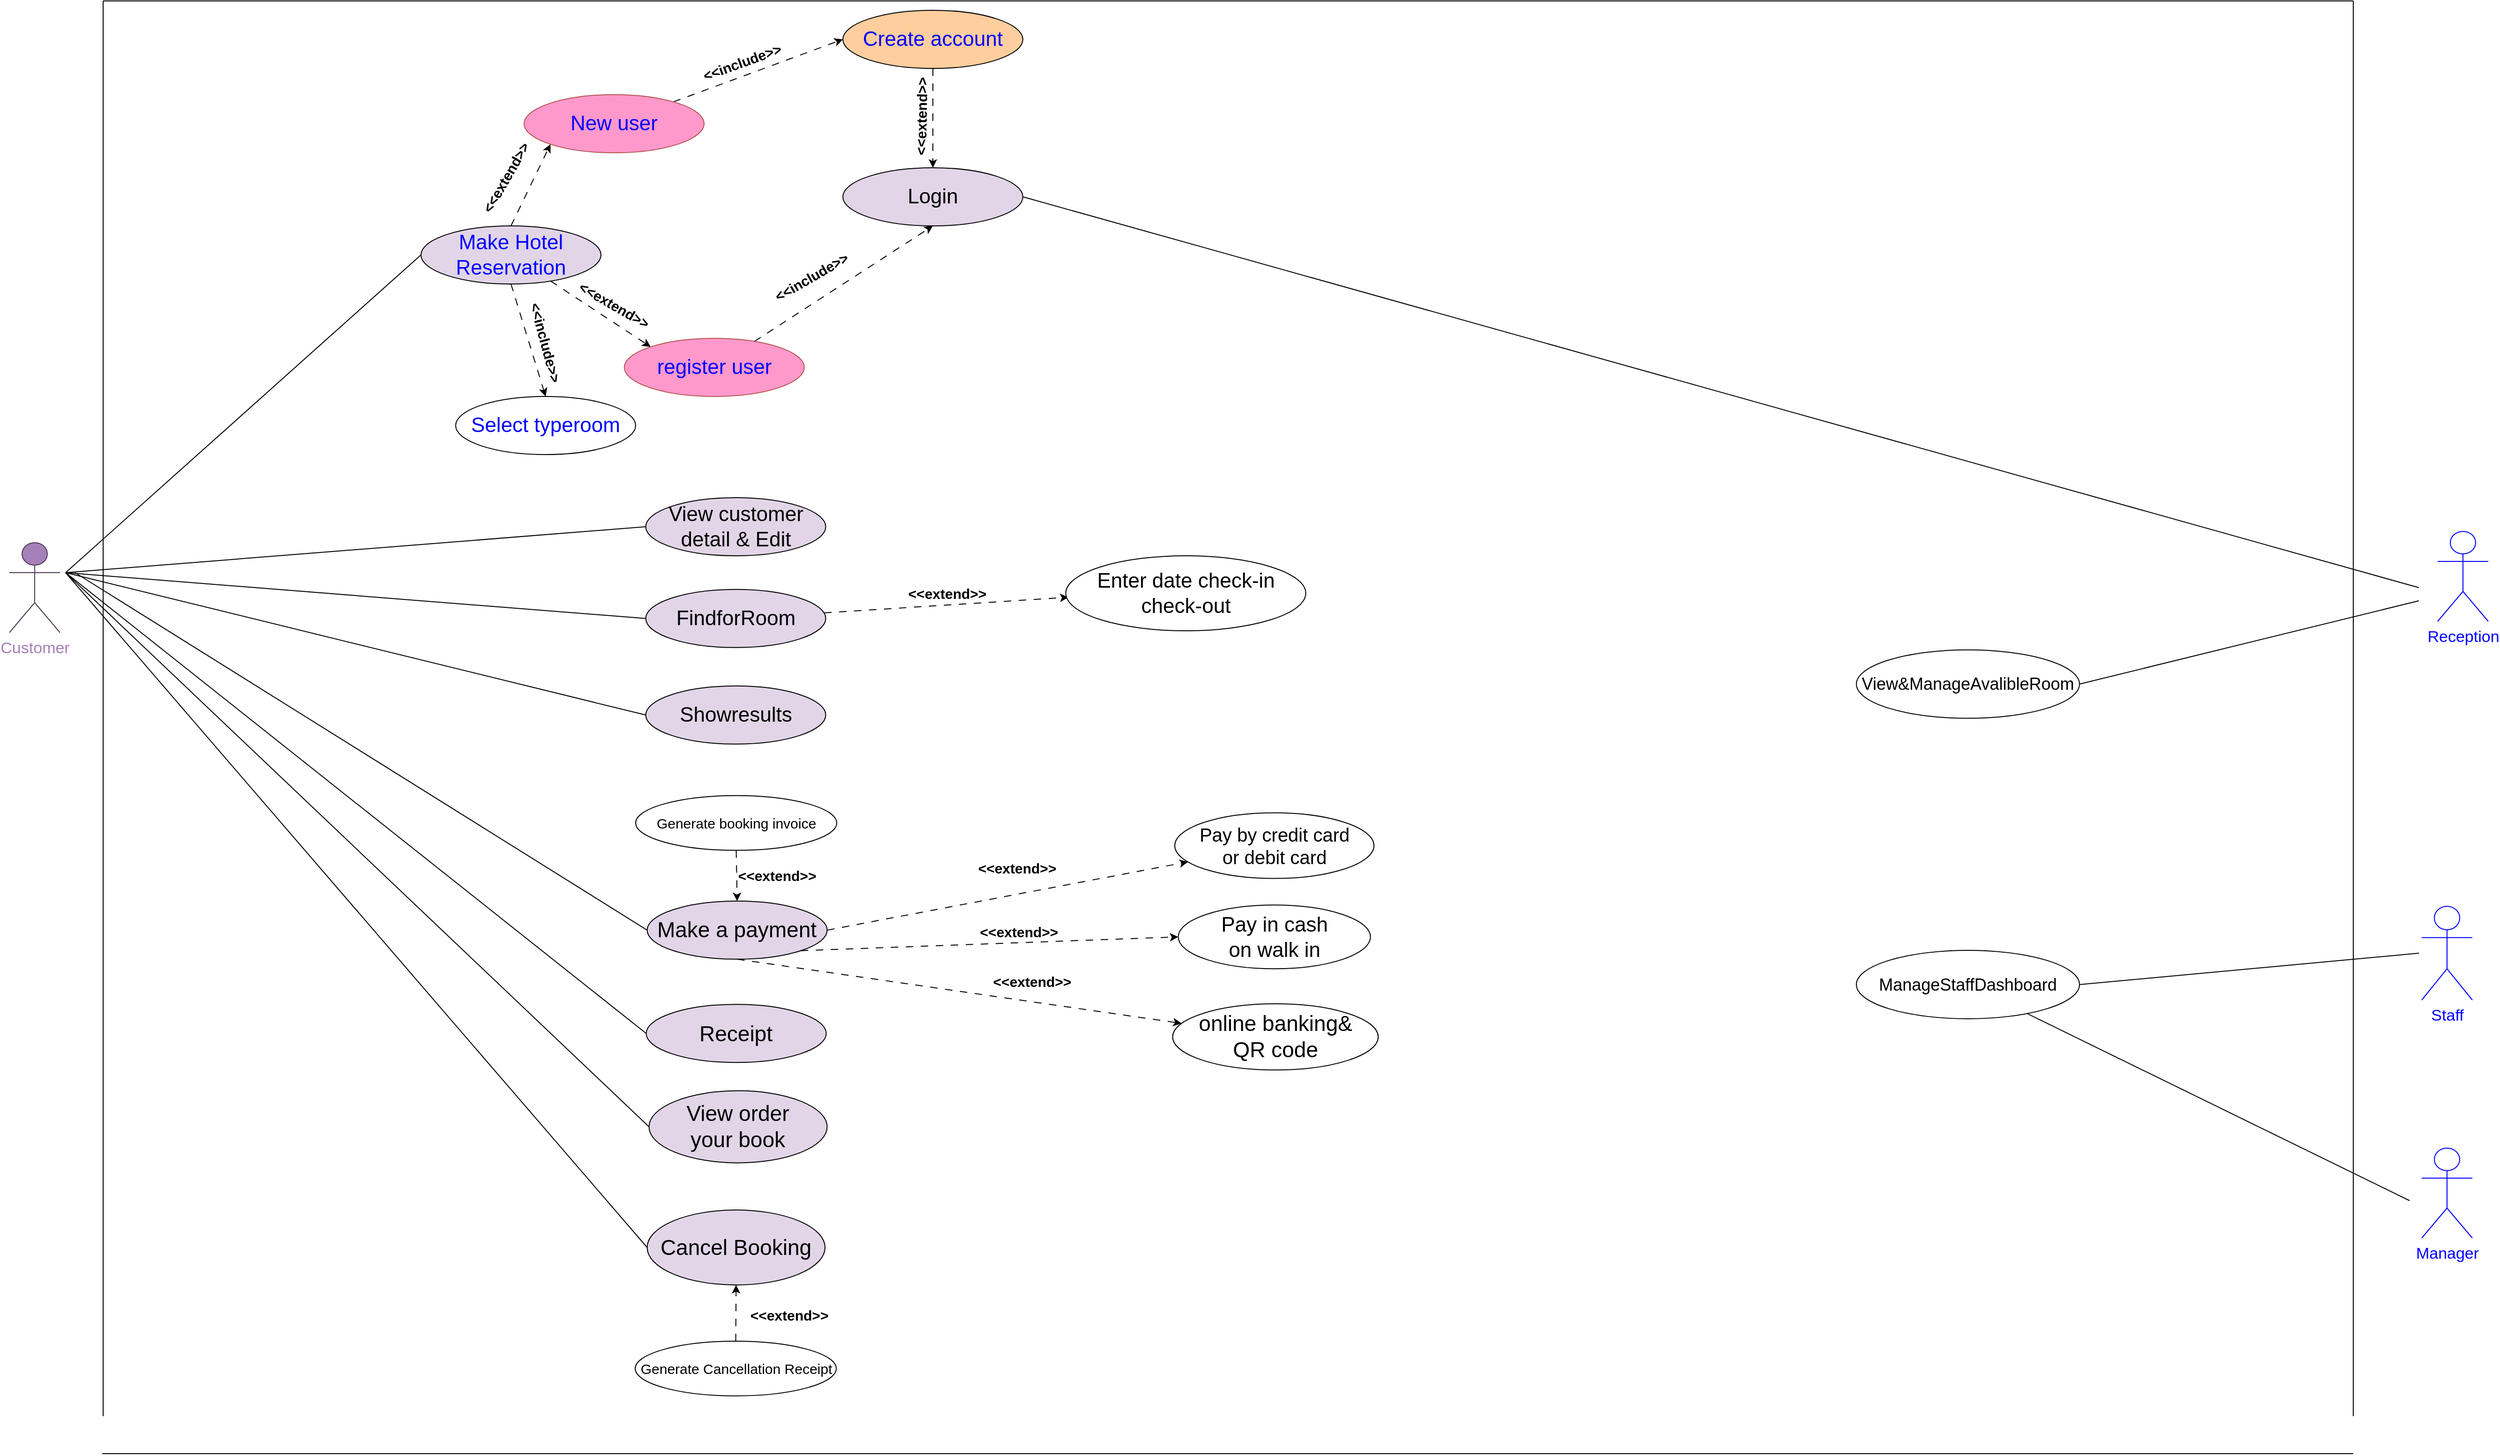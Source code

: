 <mxfile version="23.1.1" type="github">
  <diagram name="Page-1" id="PbKWOQbX_1PaZ53Zm29W">
    <mxGraphModel dx="3398" dy="2226" grid="1" gridSize="10" guides="1" tooltips="1" connect="1" arrows="1" fold="1" page="1" pageScale="1" pageWidth="2336" pageHeight="1654" background="#ffffff" math="0" shadow="0">
      <root>
        <mxCell id="0" />
        <mxCell id="1" parent="0" />
        <mxCell id="sUf9XbAU1CUpJkNU1rNn-33" style="rounded=0;orthogonalLoop=1;jettySize=auto;html=1;exitX=0.5;exitY=1;exitDx=0;exitDy=0;entryX=0.5;entryY=0;entryDx=0;entryDy=0;dashed=1;dashPattern=8 8;" parent="1" source="abd4hCFFGXDO6NItZaRm-3" target="abd4hCFFGXDO6NItZaRm-5" edge="1">
          <mxGeometry relative="1" as="geometry" />
        </mxCell>
        <mxCell id="abd4hCFFGXDO6NItZaRm-3" value="&lt;font style=&quot;font-size: 22px;&quot;&gt;Create account&lt;/font&gt;" style="ellipse;whiteSpace=wrap;html=1;fillColor=#FFCE9F;fontColor=#0000FF;" parent="1" vertex="1">
          <mxGeometry x="539" y="-70" width="192" height="62" as="geometry" />
        </mxCell>
        <mxCell id="abd4hCFFGXDO6NItZaRm-5" value="&lt;font style=&quot;font-size: 22px;&quot;&gt;Login&lt;/font&gt;" style="ellipse;whiteSpace=wrap;html=1;fillColor=#E1D5E7;" parent="1" vertex="1">
          <mxGeometry x="539" y="98" width="192" height="62" as="geometry" />
        </mxCell>
        <mxCell id="HL9QSUcujs9zinH3Ey6S-14" style="edgeStyle=none;shape=connector;rounded=0;orthogonalLoop=1;jettySize=auto;html=1;exitX=0;exitY=0.5;exitDx=0;exitDy=0;labelBackgroundColor=default;fontFamily=Helvetica;fontSize=11;fontColor=default;endArrow=none;endFill=0;" parent="1" source="abd4hCFFGXDO6NItZaRm-7" edge="1">
          <mxGeometry relative="1" as="geometry">
            <mxPoint x="-290" y="530" as="targetPoint" />
          </mxGeometry>
        </mxCell>
        <mxCell id="HL9QSUcujs9zinH3Ey6S-28" style="edgeStyle=none;shape=connector;rounded=0;orthogonalLoop=1;jettySize=auto;html=1;exitX=0.5;exitY=0;exitDx=0;exitDy=0;labelBackgroundColor=default;fontFamily=Helvetica;fontSize=11;fontColor=default;endArrow=classic;endFill=1;dashed=1;dashPattern=8 8;entryX=0;entryY=1;entryDx=0;entryDy=0;" parent="1" source="abd4hCFFGXDO6NItZaRm-7" target="sUf9XbAU1CUpJkNU1rNn-29" edge="1">
          <mxGeometry relative="1" as="geometry">
            <mxPoint x="279" as="targetPoint" />
          </mxGeometry>
        </mxCell>
        <mxCell id="sUf9XbAU1CUpJkNU1rNn-31" style="rounded=0;orthogonalLoop=1;jettySize=auto;html=1;entryX=0;entryY=0;entryDx=0;entryDy=0;dashed=1;dashPattern=8 8;" parent="1" source="abd4hCFFGXDO6NItZaRm-7" target="sUf9XbAU1CUpJkNU1rNn-30" edge="1">
          <mxGeometry relative="1" as="geometry" />
        </mxCell>
        <mxCell id="abd4hCFFGXDO6NItZaRm-7" value="&lt;font style=&quot;font-size: 22px;&quot;&gt;Make Hotel Reservation&lt;/font&gt;" style="ellipse;whiteSpace=wrap;html=1;fillColor=#E1D5E7;fontColor=#0000FF;" parent="1" vertex="1">
          <mxGeometry x="89" y="160" width="192" height="62" as="geometry" />
        </mxCell>
        <mxCell id="HL9QSUcujs9zinH3Ey6S-13" style="edgeStyle=none;shape=connector;rounded=0;orthogonalLoop=1;jettySize=auto;html=1;exitX=0;exitY=0.5;exitDx=0;exitDy=0;labelBackgroundColor=default;fontFamily=Helvetica;fontSize=11;fontColor=default;endArrow=none;endFill=0;" parent="1" source="abd4hCFFGXDO6NItZaRm-8" edge="1">
          <mxGeometry relative="1" as="geometry">
            <mxPoint x="-290" y="530" as="targetPoint" />
          </mxGeometry>
        </mxCell>
        <mxCell id="sUf9XbAU1CUpJkNU1rNn-21" value="" style="rounded=0;orthogonalLoop=1;jettySize=auto;html=1;dashed=1;dashPattern=8 8;strokeColor=#000000;" parent="1" source="abd4hCFFGXDO6NItZaRm-8" edge="1">
          <mxGeometry relative="1" as="geometry">
            <mxPoint x="779.588" y="556.277" as="targetPoint" />
          </mxGeometry>
        </mxCell>
        <mxCell id="abd4hCFFGXDO6NItZaRm-8" value="&lt;font style=&quot;font-size: 22px;&quot;&gt;FindforRoom&lt;/font&gt;" style="ellipse;whiteSpace=wrap;html=1;fillColor=#E1D5E7;" parent="1" vertex="1">
          <mxGeometry x="328.75" y="547.9" width="192" height="62" as="geometry" />
        </mxCell>
        <mxCell id="abd4hCFFGXDO6NItZaRm-9" value="&lt;font color=&quot;#a680b8&quot; style=&quot;font-size: 17px;&quot;&gt;Customer&lt;/font&gt;" style="shape=umlActor;verticalLabelPosition=bottom;verticalAlign=top;html=1;outlineConnect=0;strokeColor=#4E3C57;fillColor=#A680B8;" parent="1" vertex="1">
          <mxGeometry x="-350" y="498" width="54" height="96" as="geometry" />
        </mxCell>
        <mxCell id="HL9QSUcujs9zinH3Ey6S-16" style="edgeStyle=none;shape=connector;rounded=0;orthogonalLoop=1;jettySize=auto;html=1;exitX=0;exitY=0.5;exitDx=0;exitDy=0;labelBackgroundColor=default;fontFamily=Helvetica;fontSize=11;fontColor=default;endArrow=none;endFill=0;" parent="1" source="abd4hCFFGXDO6NItZaRm-10" edge="1">
          <mxGeometry relative="1" as="geometry">
            <mxPoint x="-280" y="530" as="targetPoint" />
          </mxGeometry>
        </mxCell>
        <mxCell id="sUf9XbAU1CUpJkNU1rNn-3" style="rounded=0;orthogonalLoop=1;jettySize=auto;html=1;exitX=0.5;exitY=1;exitDx=0;exitDy=0;dashed=1;dashPattern=8 8;strokeColor=#000000;" parent="1" source="abd4hCFFGXDO6NItZaRm-10" target="sUf9XbAU1CUpJkNU1rNn-2" edge="1">
          <mxGeometry relative="1" as="geometry" />
        </mxCell>
        <mxCell id="abd4hCFFGXDO6NItZaRm-10" value="&lt;font style=&quot;font-size: 23px;&quot;&gt;Make a payment&lt;/font&gt;" style="ellipse;whiteSpace=wrap;html=1;fillColor=#E1D5E7;" parent="1" vertex="1">
          <mxGeometry x="330.25" y="880.43" width="192" height="62" as="geometry" />
        </mxCell>
        <mxCell id="HL9QSUcujs9zinH3Ey6S-19" style="edgeStyle=none;shape=connector;rounded=0;orthogonalLoop=1;jettySize=auto;html=1;exitX=0;exitY=0.5;exitDx=0;exitDy=0;labelBackgroundColor=default;fontFamily=Helvetica;fontSize=11;fontColor=default;endArrow=none;endFill=0;" parent="1" source="abd4hCFFGXDO6NItZaRm-12" edge="1">
          <mxGeometry relative="1" as="geometry">
            <mxPoint x="-290" y="530" as="targetPoint" />
          </mxGeometry>
        </mxCell>
        <mxCell id="abd4hCFFGXDO6NItZaRm-12" value="&lt;font style=&quot;font-size: 23px;&quot;&gt;View order&lt;br&gt;your book&lt;/font&gt;" style="ellipse;whiteSpace=wrap;html=1;fillColor=#E1D5E7;" parent="1" vertex="1">
          <mxGeometry x="332.25" y="1082.75" width="190" height="77" as="geometry" />
        </mxCell>
        <mxCell id="HL9QSUcujs9zinH3Ey6S-21" style="edgeStyle=none;shape=connector;rounded=0;orthogonalLoop=1;jettySize=auto;html=1;exitX=0;exitY=0.5;exitDx=0;exitDy=0;labelBackgroundColor=default;fontFamily=Helvetica;fontSize=11;fontColor=default;endArrow=none;endFill=0;" parent="1" source="abd4hCFFGXDO6NItZaRm-14" edge="1">
          <mxGeometry relative="1" as="geometry">
            <mxPoint x="-290" y="530" as="targetPoint" />
          </mxGeometry>
        </mxCell>
        <mxCell id="abd4hCFFGXDO6NItZaRm-14" value="&lt;span style=&quot;font-size: 23px;&quot;&gt;Cancel Booking&lt;/span&gt;" style="ellipse;whiteSpace=wrap;html=1;fillColor=#E1D5E7;" parent="1" vertex="1">
          <mxGeometry x="330.25" y="1210" width="189.75" height="80" as="geometry" />
        </mxCell>
        <mxCell id="abd4hCFFGXDO6NItZaRm-17" value="&lt;font color=&quot;#0000ff&quot; style=&quot;font-size: 22px;&quot;&gt;Select typeroom&lt;/font&gt;" style="ellipse;whiteSpace=wrap;html=1;" parent="1" vertex="1">
          <mxGeometry x="126" y="342" width="192" height="62" as="geometry" />
        </mxCell>
        <mxCell id="abd4hCFFGXDO6NItZaRm-24" value="&lt;font style=&quot;font-size: 20px;&quot;&gt;Pay by credit card&lt;br&gt;or debit card&lt;/font&gt;" style="ellipse;whiteSpace=wrap;html=1;" parent="1" vertex="1">
          <mxGeometry x="893" y="786.27" width="212.5" height="70" as="geometry" />
        </mxCell>
        <mxCell id="abd4hCFFGXDO6NItZaRm-25" value="&lt;font style=&quot;font-size: 22px;&quot;&gt;Pay in cash&lt;br&gt;on walk in&lt;/font&gt;" style="ellipse;whiteSpace=wrap;html=1;" parent="1" vertex="1">
          <mxGeometry x="896.75" y="884.64" width="205" height="68" as="geometry" />
        </mxCell>
        <mxCell id="abd4hCFFGXDO6NItZaRm-28" value="&lt;font color=&quot;#0000ff&quot; style=&quot;font-size: 17px;&quot;&gt;Reception&lt;/font&gt;" style="shape=umlActor;verticalLabelPosition=bottom;verticalAlign=top;html=1;outlineConnect=0;fillColor=none;strokeColor=#0000FF;" parent="1" vertex="1">
          <mxGeometry x="2240" y="486" width="54" height="96" as="geometry" />
        </mxCell>
        <mxCell id="abd4hCFFGXDO6NItZaRm-44" value="&lt;font color=&quot;#0000ff&quot; style=&quot;font-size: 17px;&quot;&gt;Manager&lt;/font&gt;" style="shape=umlActor;verticalLabelPosition=bottom;verticalAlign=top;html=1;outlineConnect=0;strokeColor=#0000FF;" parent="1" vertex="1">
          <mxGeometry x="2223" y="1144" width="54" height="96" as="geometry" />
        </mxCell>
        <mxCell id="abd4hCFFGXDO6NItZaRm-45" value="&lt;font color=&quot;#0000ff&quot; style=&quot;font-size: 17px;&quot;&gt;Staff&lt;/font&gt;" style="shape=umlActor;verticalLabelPosition=bottom;verticalAlign=top;html=1;outlineConnect=0;strokeColor=#0000FF;" parent="1" vertex="1">
          <mxGeometry x="2223" y="886" width="54" height="100" as="geometry" />
        </mxCell>
        <mxCell id="HL9QSUcujs9zinH3Ey6S-56" value="&lt;span style=&quot;font-size: 15px;&quot;&gt;&lt;b&gt;&amp;lt;&amp;lt;extend&amp;gt;&amp;gt;&lt;/b&gt;&lt;/span&gt;" style="text;html=1;strokeColor=none;fillColor=none;align=center;verticalAlign=middle;whiteSpace=wrap;rounded=0;fontSize=11;fontFamily=Helvetica;fontColor=default;rotation=0;" parent="1" vertex="1">
          <mxGeometry x="695.14" y="833.01" width="60" height="23.26" as="geometry" />
        </mxCell>
        <mxCell id="GftgdVyr85LCpUTzxrJk-7" style="edgeStyle=none;shape=connector;rounded=0;orthogonalLoop=1;jettySize=auto;html=1;exitX=1;exitY=0.5;exitDx=0;exitDy=0;labelBackgroundColor=default;fontFamily=Helvetica;fontSize=11;fontColor=default;endArrow=none;endFill=0;strokeColor=#000000;" parent="1" source="GftgdVyr85LCpUTzxrJk-8" edge="1">
          <mxGeometry relative="1" as="geometry">
            <mxPoint x="2220" y="936" as="targetPoint" />
          </mxGeometry>
        </mxCell>
        <mxCell id="GftgdVyr85LCpUTzxrJk-8" value="&lt;font style=&quot;font-size: 18px;&quot;&gt;ManageStaffDashboard&lt;/font&gt;" style="ellipse;whiteSpace=wrap;html=1;strokeColor=#000000;fillColor=#FFFFFF;" parent="1" vertex="1">
          <mxGeometry x="1620" y="933" width="238" height="73" as="geometry" />
        </mxCell>
        <mxCell id="GftgdVyr85LCpUTzxrJk-20" style="edgeStyle=none;shape=connector;rounded=0;orthogonalLoop=1;jettySize=auto;html=1;labelBackgroundColor=default;fontFamily=Helvetica;fontSize=11;fontColor=default;endArrow=none;endFill=0;exitX=1;exitY=0.5;exitDx=0;exitDy=0;" parent="1" source="abd4hCFFGXDO6NItZaRm-5" edge="1">
          <mxGeometry relative="1" as="geometry">
            <mxPoint x="2220" y="546" as="targetPoint" />
            <mxPoint x="1830" y="326" as="sourcePoint" />
          </mxGeometry>
        </mxCell>
        <mxCell id="plUVZPzh_fyqtbzstCr8-10" value="" style="endArrow=none;html=1;rounded=0;" parent="1" edge="1">
          <mxGeometry width="50" height="50" relative="1" as="geometry">
            <mxPoint x="-250" y="1430" as="sourcePoint" />
            <mxPoint x="-250" y="-80" as="targetPoint" />
          </mxGeometry>
        </mxCell>
        <mxCell id="plUVZPzh_fyqtbzstCr8-11" value="" style="endArrow=none;html=1;rounded=0;" parent="1" edge="1">
          <mxGeometry width="50" height="50" relative="1" as="geometry">
            <mxPoint x="-250" y="-80" as="sourcePoint" />
            <mxPoint x="2150" y="-80" as="targetPoint" />
          </mxGeometry>
        </mxCell>
        <mxCell id="plUVZPzh_fyqtbzstCr8-12" value="" style="endArrow=none;html=1;rounded=0;" parent="1" edge="1">
          <mxGeometry width="50" height="50" relative="1" as="geometry">
            <mxPoint x="2150" y="1430" as="sourcePoint" />
            <mxPoint x="2150" y="-80" as="targetPoint" />
          </mxGeometry>
        </mxCell>
        <mxCell id="plUVZPzh_fyqtbzstCr8-13" value="" style="endArrow=none;html=1;rounded=0;" parent="1" edge="1">
          <mxGeometry width="50" height="50" relative="1" as="geometry">
            <mxPoint x="-251" y="1470" as="sourcePoint" />
            <mxPoint x="2150" y="1470" as="targetPoint" />
          </mxGeometry>
        </mxCell>
        <mxCell id="XAenuANLJw4w3M3-tW0u-19" style="edgeStyle=none;shape=connector;rounded=0;orthogonalLoop=1;jettySize=auto;html=1;exitX=1;exitY=0.5;exitDx=0;exitDy=0;labelBackgroundColor=default;fontFamily=Helvetica;fontSize=11;fontColor=default;endArrow=classic;endFill=1;dashed=1;dashPattern=8 8;" parent="1" target="abd4hCFFGXDO6NItZaRm-24" edge="1" source="abd4hCFFGXDO6NItZaRm-10">
          <mxGeometry relative="1" as="geometry">
            <mxPoint x="702.25" y="804.19" as="sourcePoint" />
            <mxPoint x="870.25" y="804.64" as="targetPoint" />
          </mxGeometry>
        </mxCell>
        <mxCell id="XAenuANLJw4w3M3-tW0u-20" style="edgeStyle=none;shape=connector;rounded=0;orthogonalLoop=1;jettySize=auto;html=1;exitX=1;exitY=1;exitDx=0;exitDy=0;labelBackgroundColor=default;fontFamily=Helvetica;fontSize=11;fontColor=default;endArrow=classic;endFill=1;dashed=1;dashPattern=8 8;entryX=0;entryY=0.5;entryDx=0;entryDy=0;" parent="1" source="abd4hCFFGXDO6NItZaRm-10" target="abd4hCFFGXDO6NItZaRm-25" edge="1">
          <mxGeometry relative="1" as="geometry">
            <mxPoint x="1115.25" y="804.11" as="sourcePoint" />
            <mxPoint x="1270.25" y="804.64" as="targetPoint" />
          </mxGeometry>
        </mxCell>
        <mxCell id="XAenuANLJw4w3M3-tW0u-21" style="edgeStyle=none;shape=connector;rounded=0;orthogonalLoop=1;jettySize=auto;html=1;labelBackgroundColor=default;fontFamily=Helvetica;fontSize=11;fontColor=default;endArrow=none;endFill=0;strokeColor=#000000;" parent="1" source="GftgdVyr85LCpUTzxrJk-8" edge="1">
          <mxGeometry relative="1" as="geometry">
            <mxPoint x="2210" y="1200" as="targetPoint" />
            <mxPoint x="2010" y="1190" as="sourcePoint" />
          </mxGeometry>
        </mxCell>
        <mxCell id="XAenuANLJw4w3M3-tW0u-22" value="&lt;font style=&quot;font-size: 18px;&quot;&gt;View&amp;amp;ManageAvalibleRoom&lt;/font&gt;" style="ellipse;whiteSpace=wrap;html=1;strokeColor=#000000;fillColor=#FFFFFF;" parent="1" vertex="1">
          <mxGeometry x="1620" y="612.4" width="238" height="73" as="geometry" />
        </mxCell>
        <mxCell id="XAenuANLJw4w3M3-tW0u-23" style="edgeStyle=none;shape=connector;rounded=0;orthogonalLoop=1;jettySize=auto;html=1;exitX=1;exitY=0.5;exitDx=0;exitDy=0;labelBackgroundColor=default;fontFamily=Helvetica;fontSize=11;fontColor=default;endArrow=none;endFill=0;strokeColor=#000000;" parent="1" source="XAenuANLJw4w3M3-tW0u-22" edge="1">
          <mxGeometry relative="1" as="geometry">
            <mxPoint x="2220" y="560" as="targetPoint" />
            <mxPoint x="2018" y="618" as="sourcePoint" />
          </mxGeometry>
        </mxCell>
        <mxCell id="XAenuANLJw4w3M3-tW0u-25" value="&lt;span style=&quot;font-size: 23px;&quot;&gt;Receipt&lt;/span&gt;" style="ellipse;whiteSpace=wrap;html=1;fillColor=#E1D5E7;" parent="1" vertex="1">
          <mxGeometry x="329.25" y="990.64" width="192" height="62" as="geometry" />
        </mxCell>
        <mxCell id="XAenuANLJw4w3M3-tW0u-26" style="edgeStyle=none;shape=connector;rounded=0;orthogonalLoop=1;jettySize=auto;html=1;exitX=0;exitY=0.5;exitDx=0;exitDy=0;labelBackgroundColor=default;fontFamily=Helvetica;fontSize=11;fontColor=default;endArrow=none;endFill=0;" parent="1" source="XAenuANLJw4w3M3-tW0u-25" edge="1">
          <mxGeometry relative="1" as="geometry">
            <mxPoint x="-290" y="530" as="targetPoint" />
            <mxPoint x="430" y="1054" as="sourcePoint" />
          </mxGeometry>
        </mxCell>
        <mxCell id="sUf9XbAU1CUpJkNU1rNn-2" value="&lt;font style=&quot;font-size: 23px;&quot;&gt;online banking&amp;amp;&lt;br&gt;QR code&lt;/font&gt;" style="ellipse;whiteSpace=wrap;html=1;fillColor=#FFFFFF;" parent="1" vertex="1">
          <mxGeometry x="890.75" y="990" width="219.25" height="70.64" as="geometry" />
        </mxCell>
        <mxCell id="sUf9XbAU1CUpJkNU1rNn-4" value="&lt;span style=&quot;font-size: 15px;&quot;&gt;&lt;b&gt;&amp;lt;&amp;lt;extend&amp;gt;&amp;gt;&lt;/b&gt;&lt;/span&gt;" style="text;html=1;strokeColor=none;fillColor=none;align=center;verticalAlign=middle;whiteSpace=wrap;rounded=0;fontSize=11;fontFamily=Helvetica;fontColor=default;rotation=0;" parent="1" vertex="1">
          <mxGeometry x="675.89" y="900" width="101.57" height="25.79" as="geometry" />
        </mxCell>
        <mxCell id="sUf9XbAU1CUpJkNU1rNn-20" value="&lt;font style=&quot;font-size: 22px;&quot;&gt;Enter date check-in&lt;br&gt;check-out&lt;br&gt;&lt;/font&gt;" style="ellipse;whiteSpace=wrap;html=1;fillColor=#FFFFFF;" parent="1" vertex="1">
          <mxGeometry x="776.75" y="512" width="256" height="80" as="geometry" />
        </mxCell>
        <mxCell id="sUf9XbAU1CUpJkNU1rNn-22" value="&lt;span style=&quot;font-size: 15px;&quot;&gt;&lt;b&gt;&amp;lt;&amp;lt;extend&amp;gt;&amp;gt;&lt;/b&gt;&lt;/span&gt;" style="text;html=1;strokeColor=none;fillColor=none;align=center;verticalAlign=middle;whiteSpace=wrap;rounded=0;fontSize=11;fontFamily=Helvetica;fontColor=default;rotation=0;" parent="1" vertex="1">
          <mxGeometry x="596.75" y="537.9" width="106.89" height="28.21" as="geometry" />
        </mxCell>
        <mxCell id="sUf9XbAU1CUpJkNU1rNn-23" style="edgeStyle=none;shape=connector;rounded=0;orthogonalLoop=1;jettySize=auto;html=1;labelBackgroundColor=default;fontFamily=Helvetica;fontSize=11;fontColor=default;endArrow=none;endFill=0;exitX=0;exitY=0.5;exitDx=0;exitDy=0;" parent="1" source="sUf9XbAU1CUpJkNU1rNn-24" edge="1">
          <mxGeometry relative="1" as="geometry">
            <mxPoint x="-290" y="530" as="targetPoint" />
            <mxPoint x="410" y="410" as="sourcePoint" />
          </mxGeometry>
        </mxCell>
        <mxCell id="sUf9XbAU1CUpJkNU1rNn-24" value="&lt;font style=&quot;font-size: 22px;&quot;&gt;Showresults&lt;/font&gt;" style="ellipse;whiteSpace=wrap;html=1;fillColor=#E1D5E7;" parent="1" vertex="1">
          <mxGeometry x="328.75" y="650.9" width="192" height="62" as="geometry" />
        </mxCell>
        <mxCell id="sUf9XbAU1CUpJkNU1rNn-32" style="rounded=0;orthogonalLoop=1;jettySize=auto;html=1;entryX=0;entryY=0.5;entryDx=0;entryDy=0;dashed=1;dashPattern=8 8;" parent="1" source="sUf9XbAU1CUpJkNU1rNn-29" target="abd4hCFFGXDO6NItZaRm-3" edge="1">
          <mxGeometry relative="1" as="geometry" />
        </mxCell>
        <mxCell id="sUf9XbAU1CUpJkNU1rNn-29" value="&lt;font style=&quot;font-size: 22px;&quot;&gt;New user&lt;/font&gt;" style="ellipse;whiteSpace=wrap;html=1;fillColor=#FF99CC;strokeColor=#b85450;fontColor=#0000FF;" parent="1" vertex="1">
          <mxGeometry x="199" y="20" width="192" height="62" as="geometry" />
        </mxCell>
        <mxCell id="sUf9XbAU1CUpJkNU1rNn-34" style="rounded=0;orthogonalLoop=1;jettySize=auto;html=1;entryX=0.5;entryY=1;entryDx=0;entryDy=0;dashed=1;dashPattern=8 8;" parent="1" source="sUf9XbAU1CUpJkNU1rNn-30" target="abd4hCFFGXDO6NItZaRm-5" edge="1">
          <mxGeometry relative="1" as="geometry" />
        </mxCell>
        <mxCell id="sUf9XbAU1CUpJkNU1rNn-30" value="&lt;font style=&quot;font-size: 22px;&quot;&gt;register user&lt;/font&gt;" style="ellipse;whiteSpace=wrap;html=1;fillColor=#FF99CC;strokeColor=#b85450;fontColor=#0000FF;" parent="1" vertex="1">
          <mxGeometry x="305.89" y="280" width="192" height="62" as="geometry" />
        </mxCell>
        <mxCell id="sUf9XbAU1CUpJkNU1rNn-44" value="&lt;span style=&quot;font-size: 15px;&quot;&gt;&lt;b&gt;&amp;lt;&amp;lt;extend&amp;gt;&amp;gt;&lt;/b&gt;&lt;/span&gt;" style="text;html=1;strokeColor=none;fillColor=none;align=center;verticalAlign=middle;whiteSpace=wrap;rounded=0;fontSize=11;fontFamily=Helvetica;fontColor=default;rotation=-60;" parent="1" vertex="1">
          <mxGeometry x="126.0" y="94" width="106.89" height="28.21" as="geometry" />
        </mxCell>
        <mxCell id="sUf9XbAU1CUpJkNU1rNn-46" value="&lt;span style=&quot;font-size: 15px;&quot;&gt;&lt;b&gt;&amp;lt;&amp;lt;extend&amp;gt;&amp;gt;&lt;/b&gt;&lt;/span&gt;" style="text;html=1;strokeColor=none;fillColor=none;align=center;verticalAlign=middle;whiteSpace=wrap;rounded=0;fontSize=11;fontFamily=Helvetica;fontColor=default;rotation=30;" parent="1" vertex="1">
          <mxGeometry x="241.56" y="230.0" width="106.89" height="28.21" as="geometry" />
        </mxCell>
        <mxCell id="sUf9XbAU1CUpJkNU1rNn-47" value="&lt;span style=&quot;font-size: 15px;&quot;&gt;&lt;b&gt;&amp;lt;&amp;lt;include&amp;gt;&amp;gt;&lt;/b&gt;&lt;/span&gt;" style="text;html=1;strokeColor=none;fillColor=none;align=center;verticalAlign=middle;whiteSpace=wrap;rounded=0;fontSize=11;fontFamily=Helvetica;fontColor=default;rotation=-20;" parent="1" vertex="1">
          <mxGeometry x="378.0" y="-29.21" width="106.89" height="28.21" as="geometry" />
        </mxCell>
        <mxCell id="sUf9XbAU1CUpJkNU1rNn-50" value="&lt;span style=&quot;font-size: 15px;&quot;&gt;&lt;b&gt;&amp;lt;&amp;lt;include&amp;gt;&amp;gt;&lt;/b&gt;&lt;/span&gt;" style="text;html=1;strokeColor=none;fillColor=none;align=center;verticalAlign=middle;whiteSpace=wrap;rounded=0;fontSize=11;fontFamily=Helvetica;fontColor=default;rotation=-30;" parent="1" vertex="1">
          <mxGeometry x="452.11" y="200" width="106.89" height="28.21" as="geometry" />
        </mxCell>
        <mxCell id="sUf9XbAU1CUpJkNU1rNn-52" value="&lt;span style=&quot;font-size: 15px;&quot;&gt;&lt;b&gt;&amp;lt;&amp;lt;extend&amp;gt;&amp;gt;&lt;/b&gt;&lt;/span&gt;" style="text;html=1;strokeColor=none;fillColor=none;align=center;verticalAlign=middle;whiteSpace=wrap;rounded=0;fontSize=11;fontFamily=Helvetica;fontColor=default;rotation=-89;" parent="1" vertex="1">
          <mxGeometry x="569" y="28.89" width="106.89" height="28.21" as="geometry" />
        </mxCell>
        <mxCell id="k06xVZVF5IvoQffH03tP-1" value="" style="endArrow=classic;html=1;rounded=0;exitX=0.5;exitY=1;exitDx=0;exitDy=0;entryX=0.5;entryY=0;entryDx=0;entryDy=0;dashed=1;dashPattern=8 8;" edge="1" parent="1" source="abd4hCFFGXDO6NItZaRm-7" target="abd4hCFFGXDO6NItZaRm-17">
          <mxGeometry width="50" height="50" relative="1" as="geometry">
            <mxPoint x="119" y="308.21" as="sourcePoint" />
            <mxPoint x="169" y="258.21" as="targetPoint" />
          </mxGeometry>
        </mxCell>
        <mxCell id="k06xVZVF5IvoQffH03tP-2" value="&lt;span style=&quot;font-size: 15px;&quot;&gt;&lt;b&gt;&amp;lt;&amp;lt;include&amp;gt;&amp;gt;&lt;/b&gt;&lt;/span&gt;" style="text;html=1;strokeColor=none;fillColor=none;align=center;verticalAlign=middle;whiteSpace=wrap;rounded=0;fontSize=11;fontFamily=Helvetica;fontColor=default;rotation=75;" vertex="1" parent="1">
          <mxGeometry x="168.56" y="270" width="106.89" height="28.21" as="geometry" />
        </mxCell>
        <mxCell id="k06xVZVF5IvoQffH03tP-3" value="" style="endArrow=none;html=1;rounded=0;entryX=0;entryY=0.5;entryDx=0;entryDy=0;" edge="1" parent="1" target="k06xVZVF5IvoQffH03tP-4">
          <mxGeometry width="50" height="50" relative="1" as="geometry">
            <mxPoint x="-290" y="530" as="sourcePoint" />
            <mxPoint x="270" y="490" as="targetPoint" />
          </mxGeometry>
        </mxCell>
        <mxCell id="k06xVZVF5IvoQffH03tP-4" value="&lt;font style=&quot;font-size: 22px;&quot;&gt;View customer detail &amp;amp; Edit&lt;/font&gt;" style="ellipse;whiteSpace=wrap;html=1;fillColor=#E1D5E7;" vertex="1" parent="1">
          <mxGeometry x="328.75" y="450" width="192" height="62" as="geometry" />
        </mxCell>
        <mxCell id="k06xVZVF5IvoQffH03tP-6" value="&lt;font style=&quot;font-size: 15px;&quot;&gt;Generate booking invoice&lt;/font&gt;" style="ellipse;whiteSpace=wrap;html=1;" vertex="1" parent="1">
          <mxGeometry x="318" y="767.9" width="214.5" height="58.37" as="geometry" />
        </mxCell>
        <mxCell id="k06xVZVF5IvoQffH03tP-7" style="edgeStyle=none;shape=connector;rounded=0;orthogonalLoop=1;jettySize=auto;html=1;exitX=0.5;exitY=1;exitDx=0;exitDy=0;labelBackgroundColor=default;fontFamily=Helvetica;fontSize=11;fontColor=default;endArrow=classic;endFill=1;dashed=1;dashPattern=8 8;entryX=0.5;entryY=0;entryDx=0;entryDy=0;" edge="1" parent="1" source="k06xVZVF5IvoQffH03tP-6" target="abd4hCFFGXDO6NItZaRm-10">
          <mxGeometry relative="1" as="geometry">
            <mxPoint x="431.25" y="854.64" as="sourcePoint" />
            <mxPoint x="599.25" y="855.09" as="targetPoint" />
          </mxGeometry>
        </mxCell>
        <mxCell id="k06xVZVF5IvoQffH03tP-8" value="&lt;span style=&quot;font-size: 15px;&quot;&gt;&lt;b&gt;&amp;lt;&amp;lt;extend&amp;gt;&amp;gt;&lt;/b&gt;&lt;/span&gt;" style="text;html=1;strokeColor=none;fillColor=none;align=center;verticalAlign=middle;whiteSpace=wrap;rounded=0;fontSize=11;fontFamily=Helvetica;fontColor=default;rotation=0;" vertex="1" parent="1">
          <mxGeometry x="439.25" y="841.64" width="60" height="23.26" as="geometry" />
        </mxCell>
        <mxCell id="k06xVZVF5IvoQffH03tP-10" value="&lt;font style=&quot;font-size: 15px;&quot;&gt;Generate Cancellation Receipt&lt;/font&gt;" style="ellipse;whiteSpace=wrap;html=1;" vertex="1" parent="1">
          <mxGeometry x="317.5" y="1350" width="214.5" height="58.37" as="geometry" />
        </mxCell>
        <mxCell id="k06xVZVF5IvoQffH03tP-11" value="" style="endArrow=classic;html=1;rounded=0;exitX=0.5;exitY=0;exitDx=0;exitDy=0;entryX=0.5;entryY=1;entryDx=0;entryDy=0;dashed=1;dashPattern=8 8;" edge="1" parent="1" source="k06xVZVF5IvoQffH03tP-10" target="abd4hCFFGXDO6NItZaRm-14">
          <mxGeometry width="50" height="50" relative="1" as="geometry">
            <mxPoint x="560" y="1360" as="sourcePoint" />
            <mxPoint x="610" y="1310" as="targetPoint" />
          </mxGeometry>
        </mxCell>
        <mxCell id="k06xVZVF5IvoQffH03tP-12" value="&lt;span style=&quot;font-size: 15px;&quot;&gt;&lt;b&gt;&amp;lt;&amp;lt;extend&amp;gt;&amp;gt;&lt;/b&gt;&lt;/span&gt;" style="text;html=1;strokeColor=none;fillColor=none;align=center;verticalAlign=middle;whiteSpace=wrap;rounded=0;fontSize=11;fontFamily=Helvetica;fontColor=default;rotation=0;" vertex="1" parent="1">
          <mxGeometry x="452.11" y="1310" width="60" height="23.26" as="geometry" />
        </mxCell>
        <mxCell id="k06xVZVF5IvoQffH03tP-13" value="&lt;span style=&quot;font-size: 15px;&quot;&gt;&lt;b&gt;&amp;lt;&amp;lt;extend&amp;gt;&amp;gt;&lt;/b&gt;&lt;/span&gt;" style="text;html=1;strokeColor=none;fillColor=none;align=center;verticalAlign=middle;whiteSpace=wrap;rounded=0;fontSize=11;fontFamily=Helvetica;fontColor=default;rotation=0;" vertex="1" parent="1">
          <mxGeometry x="690" y="952.64" width="101.57" height="25.79" as="geometry" />
        </mxCell>
      </root>
    </mxGraphModel>
  </diagram>
</mxfile>
